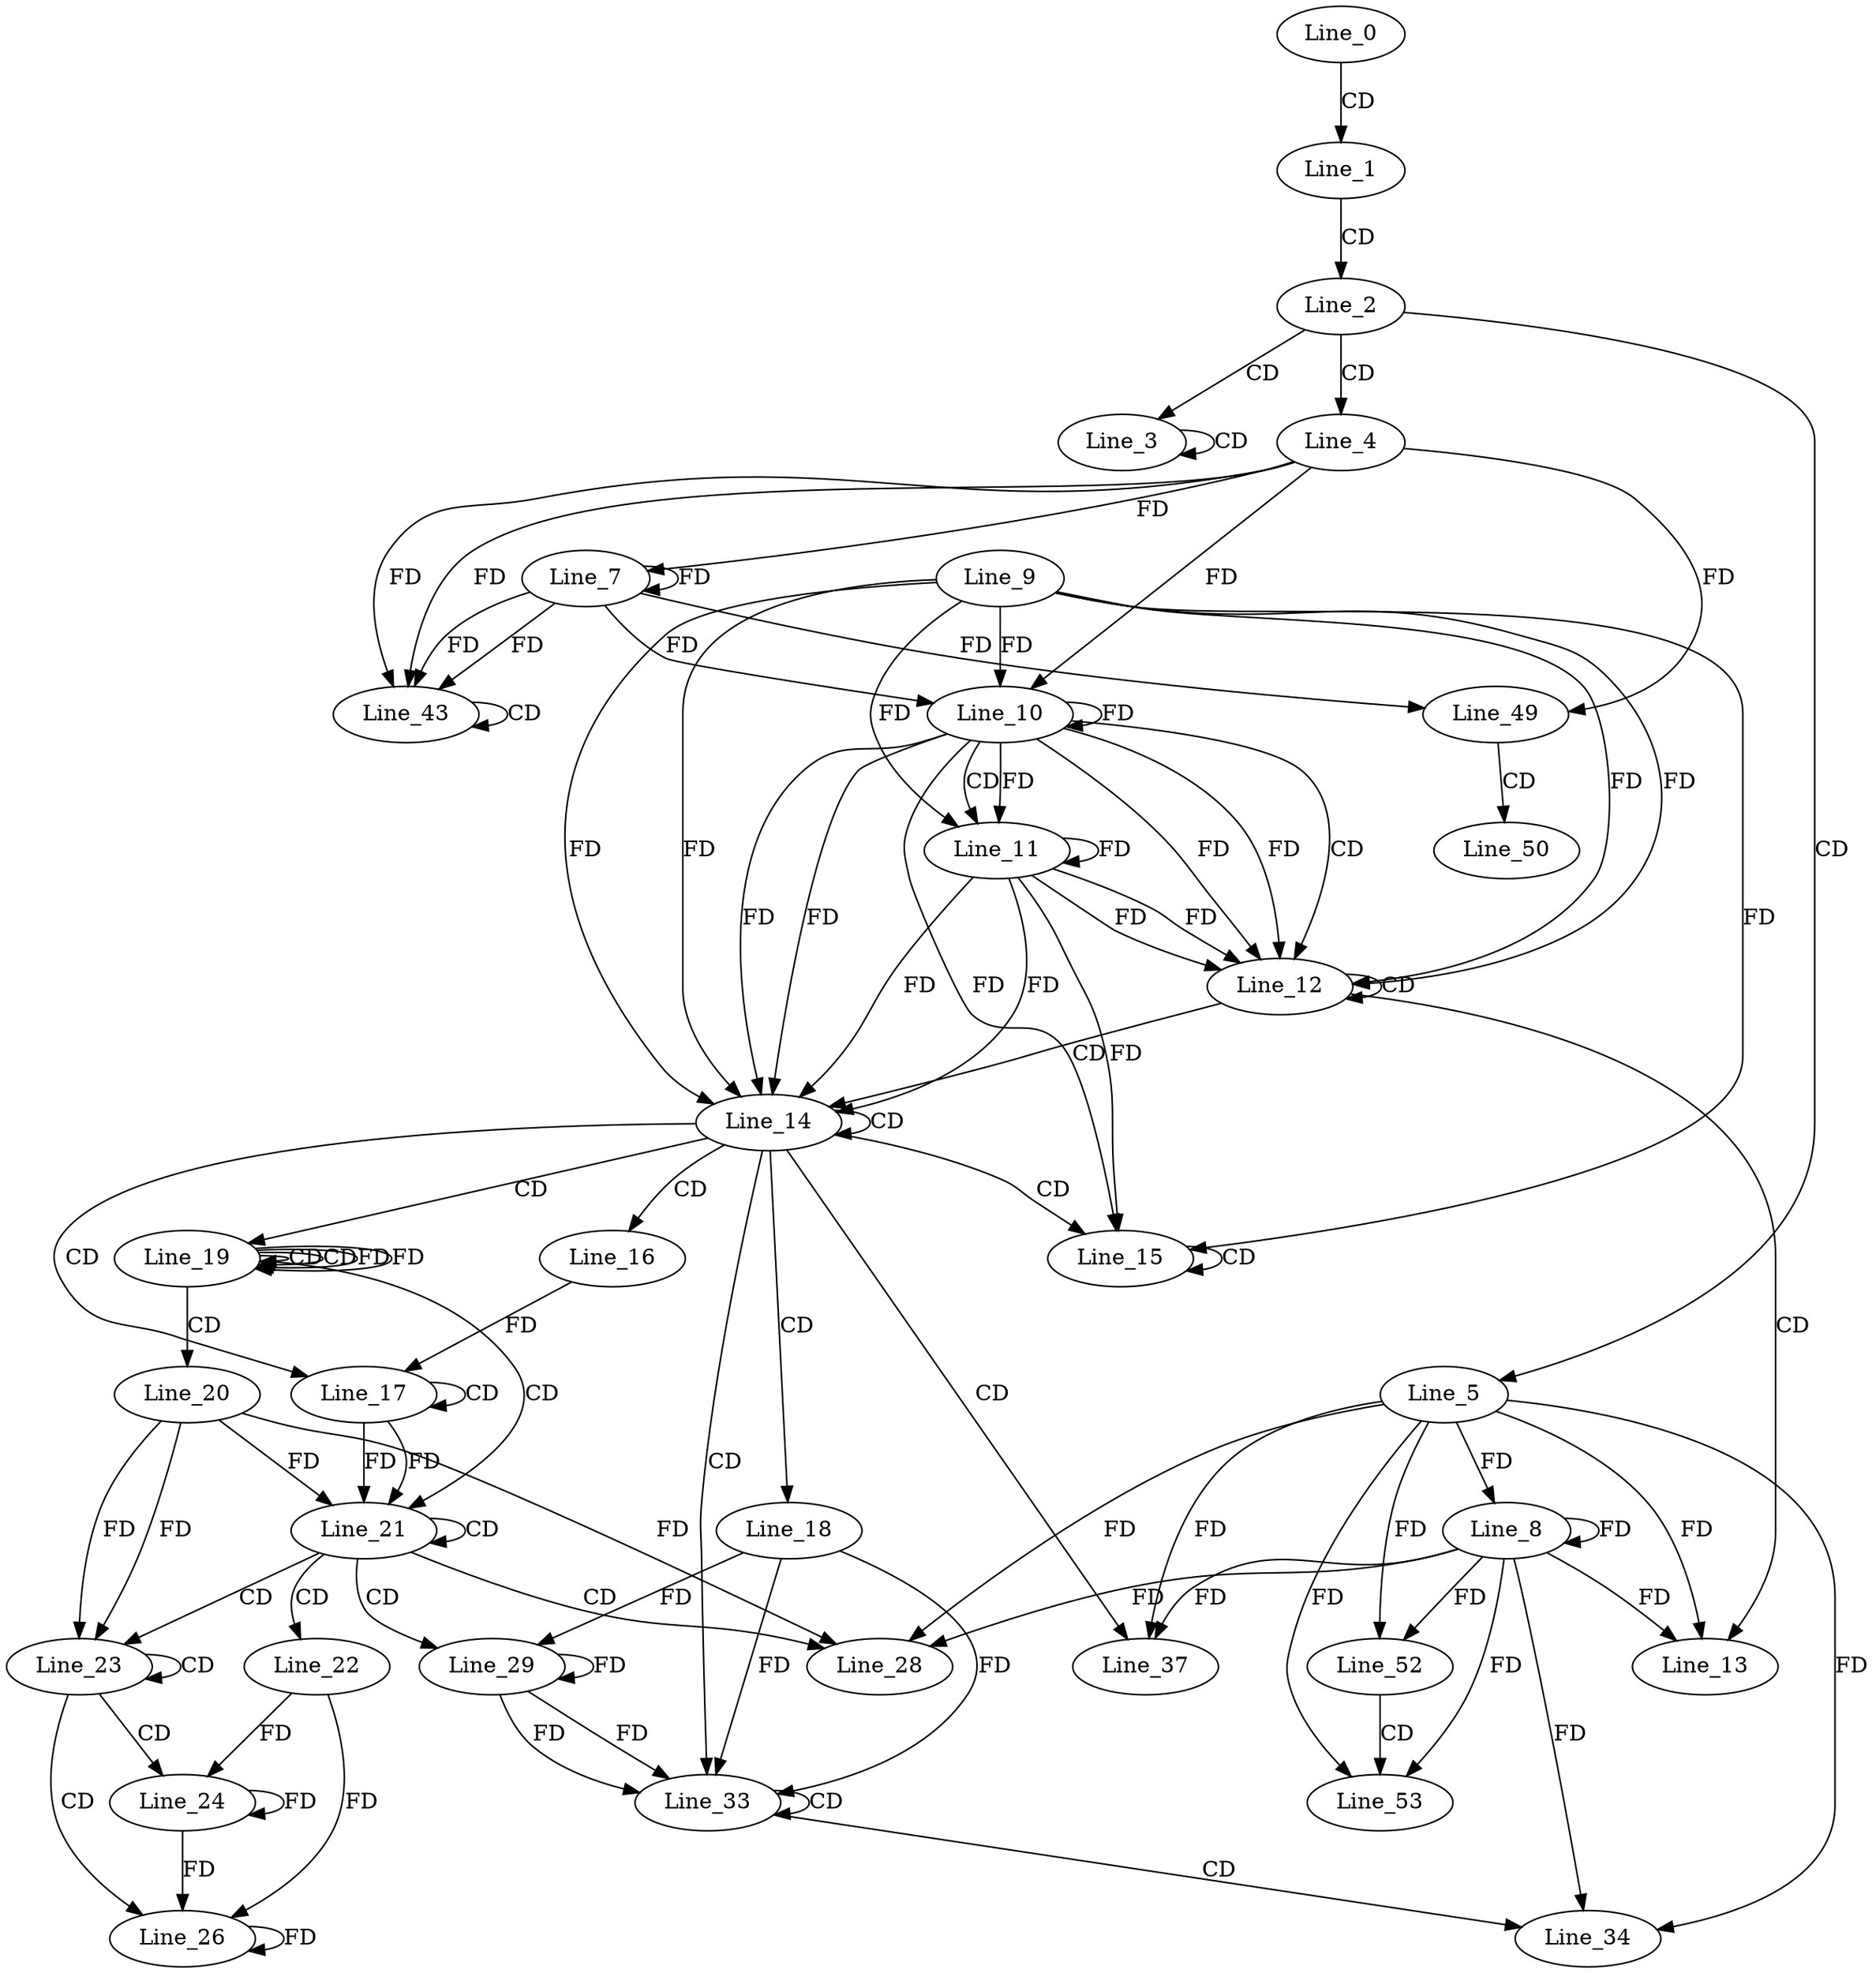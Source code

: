 digraph G {
  Line_0;
  Line_1;
  Line_2;
  Line_3;
  Line_3;
  Line_4;
  Line_5;
  Line_7;
  Line_8;
  Line_10;
  Line_9;
  Line_10;
  Line_10;
  Line_11;
  Line_11;
  Line_12;
  Line_12;
  Line_13;
  Line_14;
  Line_14;
  Line_15;
  Line_15;
  Line_16;
  Line_17;
  Line_17;
  Line_18;
  Line_19;
  Line_19;
  Line_19;
  Line_20;
  Line_21;
  Line_21;
  Line_21;
  Line_22;
  Line_23;
  Line_23;
  Line_24;
  Line_26;
  Line_28;
  Line_28;
  Line_29;
  Line_33;
  Line_33;
  Line_34;
  Line_37;
  Line_43;
  Line_43;
  Line_49;
  Line_50;
  Line_52;
  Line_53;
  Line_0 -> Line_1 [ label="CD" ];
  Line_1 -> Line_2 [ label="CD" ];
  Line_2 -> Line_3 [ label="CD" ];
  Line_3 -> Line_3 [ label="CD" ];
  Line_2 -> Line_4 [ label="CD" ];
  Line_2 -> Line_5 [ label="CD" ];
  Line_4 -> Line_7 [ label="FD" ];
  Line_7 -> Line_7 [ label="FD" ];
  Line_5 -> Line_8 [ label="FD" ];
  Line_8 -> Line_8 [ label="FD" ];
  Line_10 -> Line_10 [ label="FD" ];
  Line_9 -> Line_10 [ label="FD" ];
  Line_4 -> Line_10 [ label="FD" ];
  Line_7 -> Line_10 [ label="FD" ];
  Line_10 -> Line_11 [ label="CD" ];
  Line_10 -> Line_11 [ label="FD" ];
  Line_11 -> Line_11 [ label="FD" ];
  Line_9 -> Line_11 [ label="FD" ];
  Line_10 -> Line_12 [ label="CD" ];
  Line_10 -> Line_12 [ label="FD" ];
  Line_11 -> Line_12 [ label="FD" ];
  Line_9 -> Line_12 [ label="FD" ];
  Line_12 -> Line_12 [ label="CD" ];
  Line_10 -> Line_12 [ label="FD" ];
  Line_11 -> Line_12 [ label="FD" ];
  Line_9 -> Line_12 [ label="FD" ];
  Line_12 -> Line_13 [ label="CD" ];
  Line_5 -> Line_13 [ label="FD" ];
  Line_8 -> Line_13 [ label="FD" ];
  Line_12 -> Line_14 [ label="CD" ];
  Line_10 -> Line_14 [ label="FD" ];
  Line_11 -> Line_14 [ label="FD" ];
  Line_9 -> Line_14 [ label="FD" ];
  Line_14 -> Line_14 [ label="CD" ];
  Line_10 -> Line_14 [ label="FD" ];
  Line_11 -> Line_14 [ label="FD" ];
  Line_9 -> Line_14 [ label="FD" ];
  Line_14 -> Line_15 [ label="CD" ];
  Line_15 -> Line_15 [ label="CD" ];
  Line_10 -> Line_15 [ label="FD" ];
  Line_11 -> Line_15 [ label="FD" ];
  Line_9 -> Line_15 [ label="FD" ];
  Line_14 -> Line_16 [ label="CD" ];
  Line_14 -> Line_17 [ label="CD" ];
  Line_17 -> Line_17 [ label="CD" ];
  Line_16 -> Line_17 [ label="FD" ];
  Line_14 -> Line_18 [ label="CD" ];
  Line_14 -> Line_19 [ label="CD" ];
  Line_19 -> Line_19 [ label="CD" ];
  Line_19 -> Line_19 [ label="CD" ];
  Line_19 -> Line_19 [ label="FD" ];
  Line_19 -> Line_20 [ label="CD" ];
  Line_19 -> Line_21 [ label="CD" ];
  Line_17 -> Line_21 [ label="FD" ];
  Line_21 -> Line_21 [ label="CD" ];
  Line_17 -> Line_21 [ label="FD" ];
  Line_20 -> Line_21 [ label="FD" ];
  Line_21 -> Line_22 [ label="CD" ];
  Line_21 -> Line_23 [ label="CD" ];
  Line_20 -> Line_23 [ label="FD" ];
  Line_23 -> Line_23 [ label="CD" ];
  Line_20 -> Line_23 [ label="FD" ];
  Line_23 -> Line_24 [ label="CD" ];
  Line_22 -> Line_24 [ label="FD" ];
  Line_24 -> Line_24 [ label="FD" ];
  Line_23 -> Line_26 [ label="CD" ];
  Line_22 -> Line_26 [ label="FD" ];
  Line_24 -> Line_26 [ label="FD" ];
  Line_26 -> Line_26 [ label="FD" ];
  Line_21 -> Line_28 [ label="CD" ];
  Line_5 -> Line_28 [ label="FD" ];
  Line_8 -> Line_28 [ label="FD" ];
  Line_20 -> Line_28 [ label="FD" ];
  Line_21 -> Line_29 [ label="CD" ];
  Line_29 -> Line_29 [ label="FD" ];
  Line_18 -> Line_29 [ label="FD" ];
  Line_14 -> Line_33 [ label="CD" ];
  Line_29 -> Line_33 [ label="FD" ];
  Line_18 -> Line_33 [ label="FD" ];
  Line_33 -> Line_33 [ label="CD" ];
  Line_29 -> Line_33 [ label="FD" ];
  Line_18 -> Line_33 [ label="FD" ];
  Line_33 -> Line_34 [ label="CD" ];
  Line_5 -> Line_34 [ label="FD" ];
  Line_8 -> Line_34 [ label="FD" ];
  Line_14 -> Line_37 [ label="CD" ];
  Line_5 -> Line_37 [ label="FD" ];
  Line_8 -> Line_37 [ label="FD" ];
  Line_4 -> Line_43 [ label="FD" ];
  Line_7 -> Line_43 [ label="FD" ];
  Line_43 -> Line_43 [ label="CD" ];
  Line_4 -> Line_43 [ label="FD" ];
  Line_7 -> Line_43 [ label="FD" ];
  Line_4 -> Line_49 [ label="FD" ];
  Line_7 -> Line_49 [ label="FD" ];
  Line_49 -> Line_50 [ label="CD" ];
  Line_5 -> Line_52 [ label="FD" ];
  Line_8 -> Line_52 [ label="FD" ];
  Line_52 -> Line_53 [ label="CD" ];
  Line_5 -> Line_53 [ label="FD" ];
  Line_8 -> Line_53 [ label="FD" ];
  Line_19 -> Line_19 [ label="FD" ];
}
